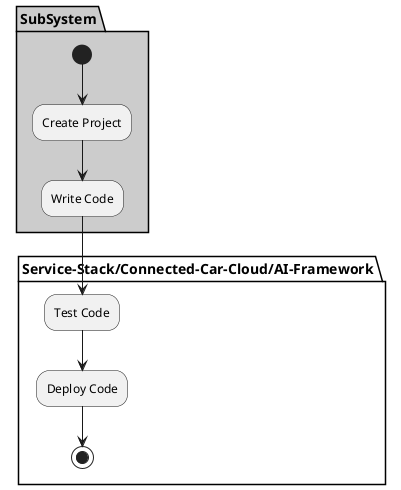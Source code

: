 @startuml

partition "Service-Stack/Connected-Car-Cloud/AI-Framework" {

}

partition SubSystem  #cccccc {
  (*) --> "Create Project"
  --> "Write Code"
}

partition "Service-Stack/Connected-Car-Cloud/AI-Framework" {
  "Write Code" --> "Test Code"
  "Test Code" --> "Deploy Code"
  "Deploy Code" --> (*)
}

@enduml
